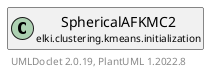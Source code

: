 @startuml
    remove .*\.(Instance|Par|Parameterizer|Factory)$
    set namespaceSeparator none
    hide empty fields
    hide empty methods

    class "<size:14>SphericalAFKMC2.Instance\n<size:10>elki.clustering.kmeans.initialization" as elki.clustering.kmeans.initialization.SphericalAFKMC2.Instance [[SphericalAFKMC2.Instance.html]] {
        #alpha: double
        +Instance(Relation<? extends NumberVector>, int, double, RandomFactory)
        #initialWeights(NumberVector): double
        #similarity(NumberVector, DBIDRef): double
        #distance(DBIDRef, List<NumberVector>): double
    }

    class "<size:14>AFKMC2.Instance\n<size:10>elki.clustering.kmeans.initialization" as elki.clustering.kmeans.initialization.AFKMC2.Instance [[AFKMC2.Instance.html]]
    class "<size:14>SphericalAFKMC2\n<size:10>elki.clustering.kmeans.initialization" as elki.clustering.kmeans.initialization.SphericalAFKMC2 [[SphericalAFKMC2.html]]

    elki.clustering.kmeans.initialization.AFKMC2.Instance <|-- elki.clustering.kmeans.initialization.SphericalAFKMC2.Instance
    elki.clustering.kmeans.initialization.SphericalAFKMC2 +-- elki.clustering.kmeans.initialization.SphericalAFKMC2.Instance

    center footer UMLDoclet 2.0.19, PlantUML 1.2022.8
@enduml
